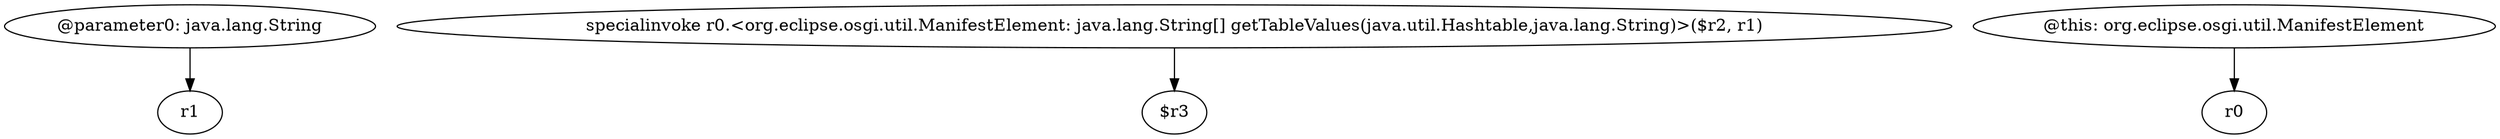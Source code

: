 digraph g {
0[label="@parameter0: java.lang.String"]
1[label="r1"]
0->1[label=""]
2[label="specialinvoke r0.<org.eclipse.osgi.util.ManifestElement: java.lang.String[] getTableValues(java.util.Hashtable,java.lang.String)>($r2, r1)"]
3[label="$r3"]
2->3[label=""]
4[label="@this: org.eclipse.osgi.util.ManifestElement"]
5[label="r0"]
4->5[label=""]
}